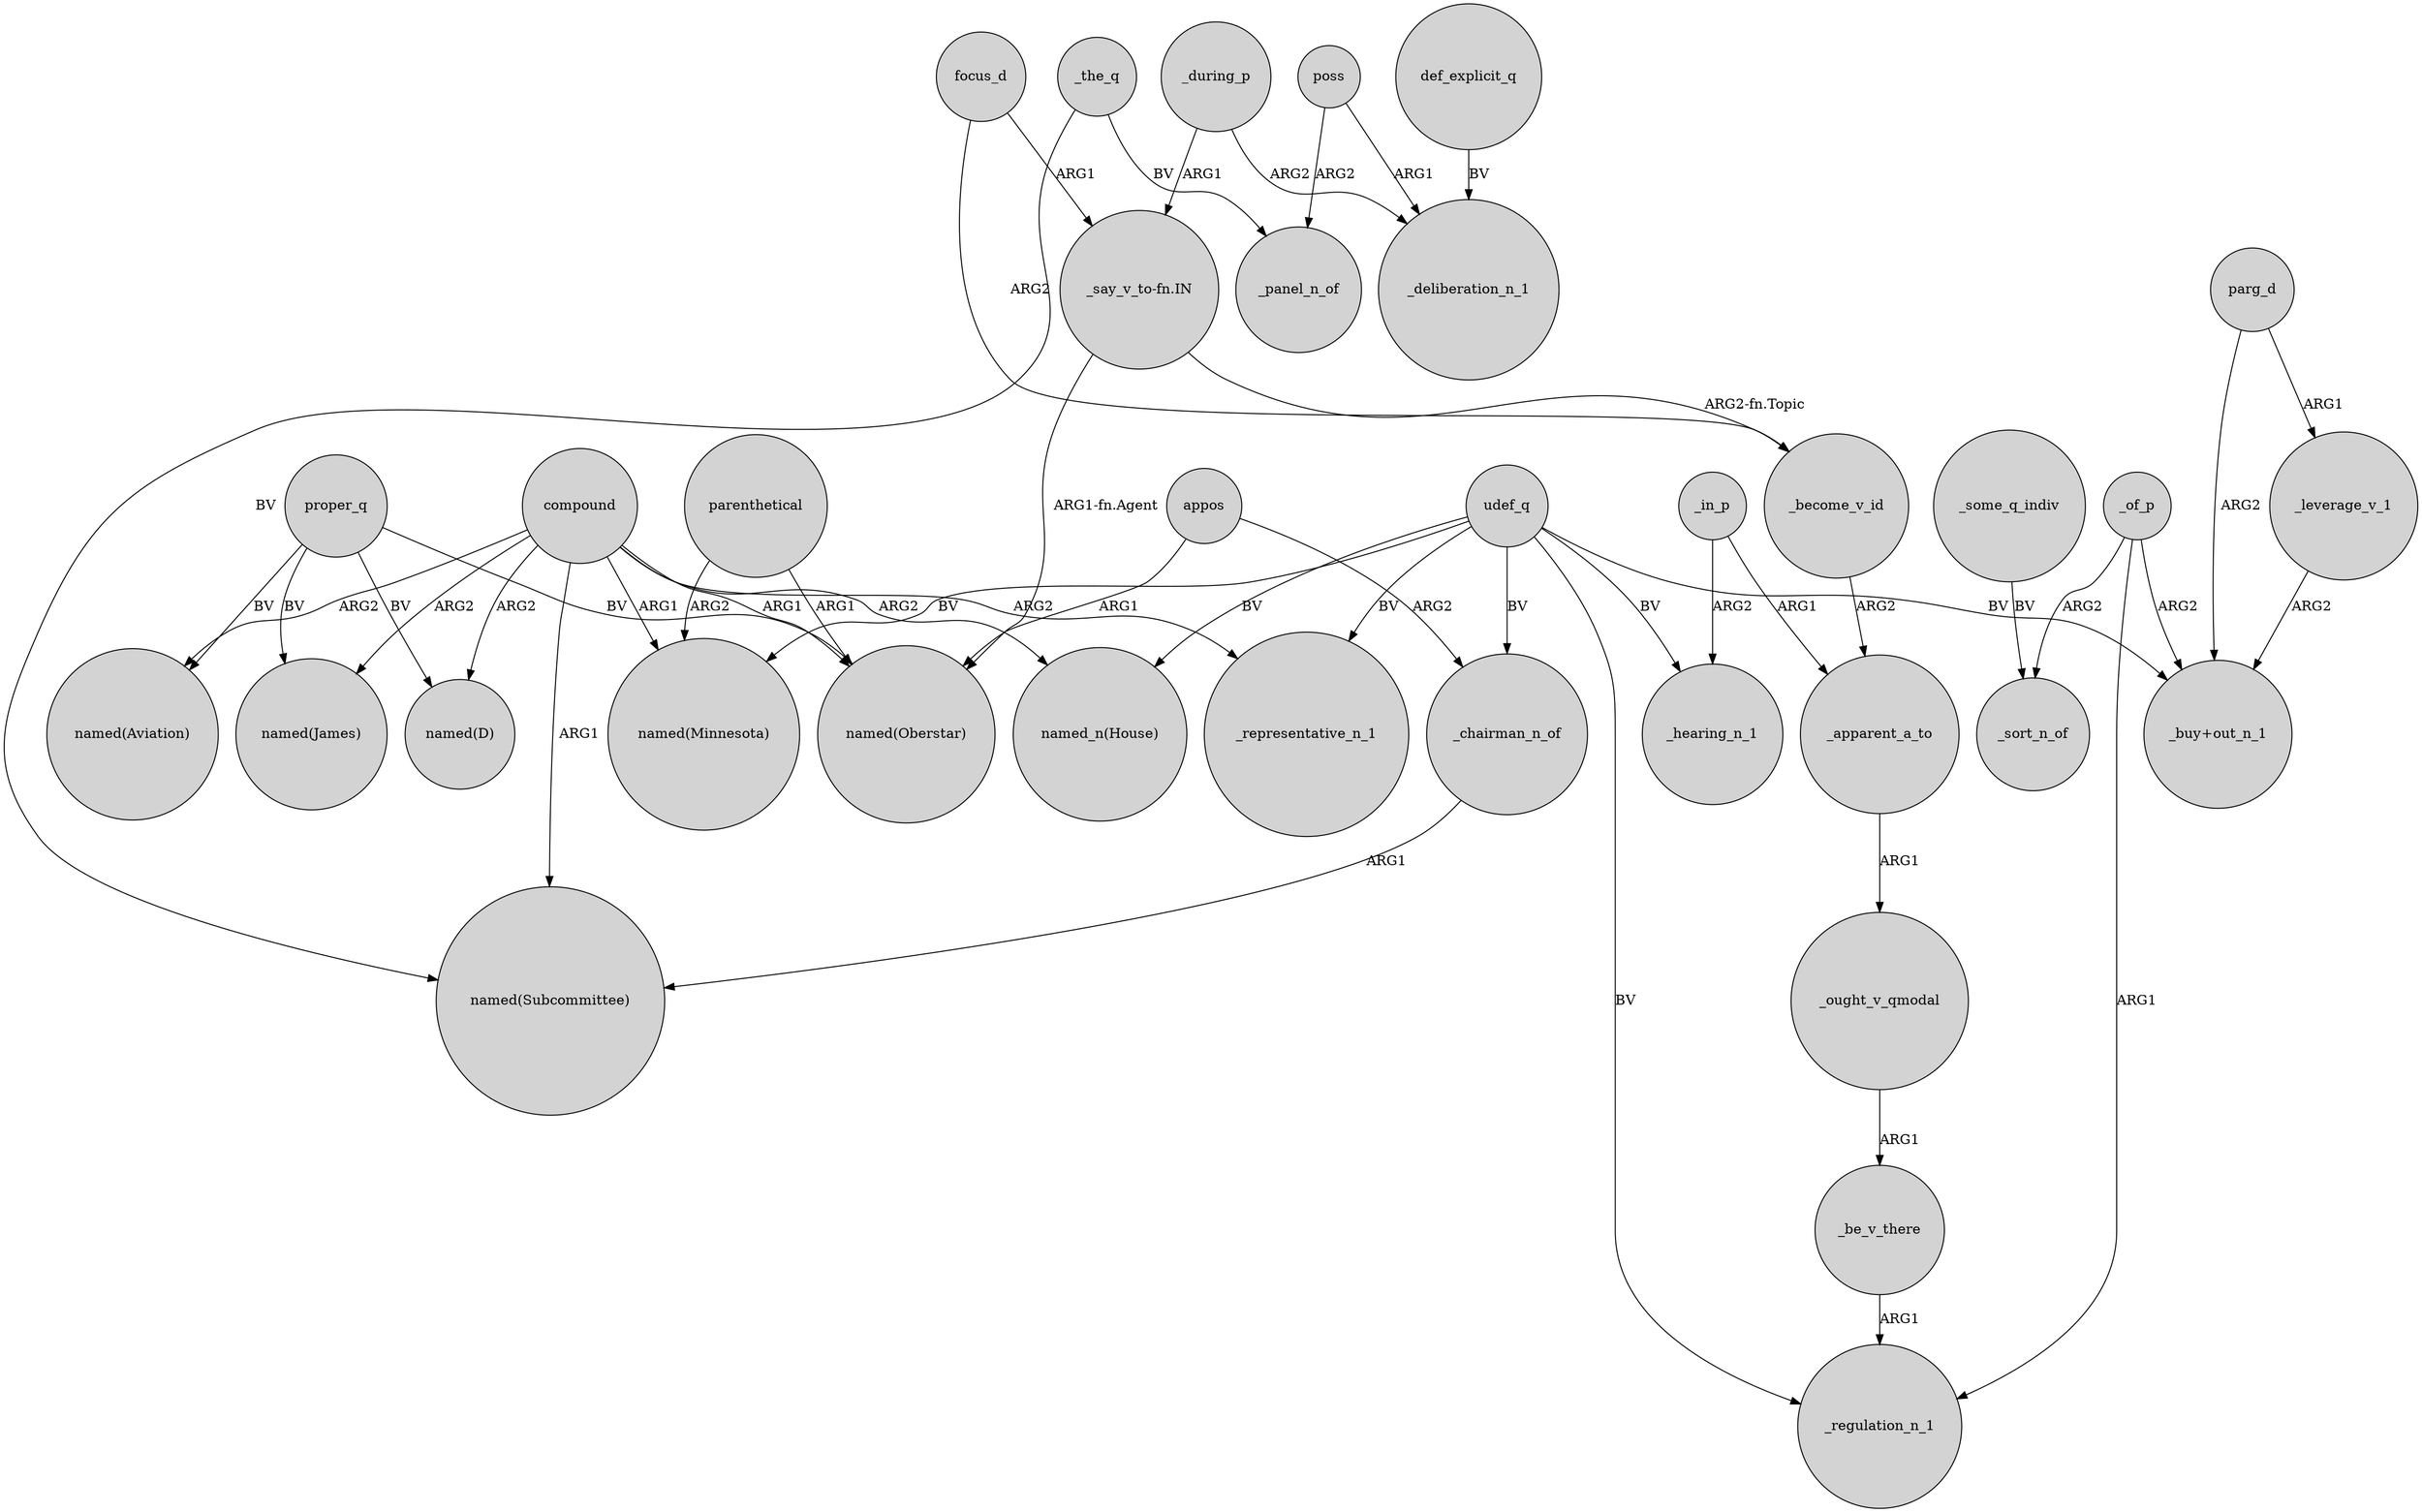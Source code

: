digraph {
	node [shape=circle style=filled]
	udef_q -> "named_n(House)" [label=BV]
	_in_p -> _hearing_n_1 [label=ARG2]
	proper_q -> "named(Oberstar)" [label=BV]
	compound -> "named(Minnesota)" [label=ARG1]
	udef_q -> _hearing_n_1 [label=BV]
	focus_d -> _become_v_id [label=ARG2]
	_the_q -> "named(Subcommittee)" [label=BV]
	_be_v_there -> _regulation_n_1 [label=ARG1]
	_some_q_indiv -> _sort_n_of [label=BV]
	proper_q -> "named(Aviation)" [label=BV]
	appos -> "named(Oberstar)" [label=ARG1]
	parenthetical -> "named(Minnesota)" [label=ARG2]
	compound -> "named(James)" [label=ARG2]
	_become_v_id -> _apparent_a_to [label=ARG2]
	def_explicit_q -> _deliberation_n_1 [label=BV]
	_apparent_a_to -> _ought_v_qmodal [label=ARG1]
	"_say_v_to-fn.IN" -> _become_v_id [label="ARG2-fn.Topic"]
	"_say_v_to-fn.IN" -> "named(Oberstar)" [label="ARG1-fn.Agent"]
	parenthetical -> "named(Oberstar)" [label=ARG1]
	parg_d -> "_buy+out_n_1" [label=ARG2]
	compound -> "named(Aviation)" [label=ARG2]
	udef_q -> _chairman_n_of [label=BV]
	udef_q -> "_buy+out_n_1" [label=BV]
	_in_p -> _apparent_a_to [label=ARG1]
	_during_p -> "_say_v_to-fn.IN" [label=ARG1]
	poss -> _panel_n_of [label=ARG2]
	_of_p -> "_buy+out_n_1" [label=ARG2]
	parg_d -> _leverage_v_1 [label=ARG1]
	compound -> _representative_n_1 [label=ARG2]
	compound -> "named(Oberstar)" [label=ARG1]
	appos -> _chairman_n_of [label=ARG2]
	_the_q -> _panel_n_of [label=BV]
	poss -> _deliberation_n_1 [label=ARG1]
	_ought_v_qmodal -> _be_v_there [label=ARG1]
	proper_q -> "named(James)" [label=BV]
	compound -> "named(D)" [label=ARG2]
	compound -> "named_n(House)" [label=ARG2]
	_leverage_v_1 -> "_buy+out_n_1" [label=ARG2]
	udef_q -> _representative_n_1 [label=BV]
	proper_q -> "named(D)" [label=BV]
	_of_p -> _sort_n_of [label=ARG2]
	udef_q -> "named(Minnesota)" [label=BV]
	_during_p -> _deliberation_n_1 [label=ARG2]
	udef_q -> _regulation_n_1 [label=BV]
	_of_p -> _regulation_n_1 [label=ARG1]
	compound -> "named(Subcommittee)" [label=ARG1]
	focus_d -> "_say_v_to-fn.IN" [label=ARG1]
	_chairman_n_of -> "named(Subcommittee)" [label=ARG1]
}
